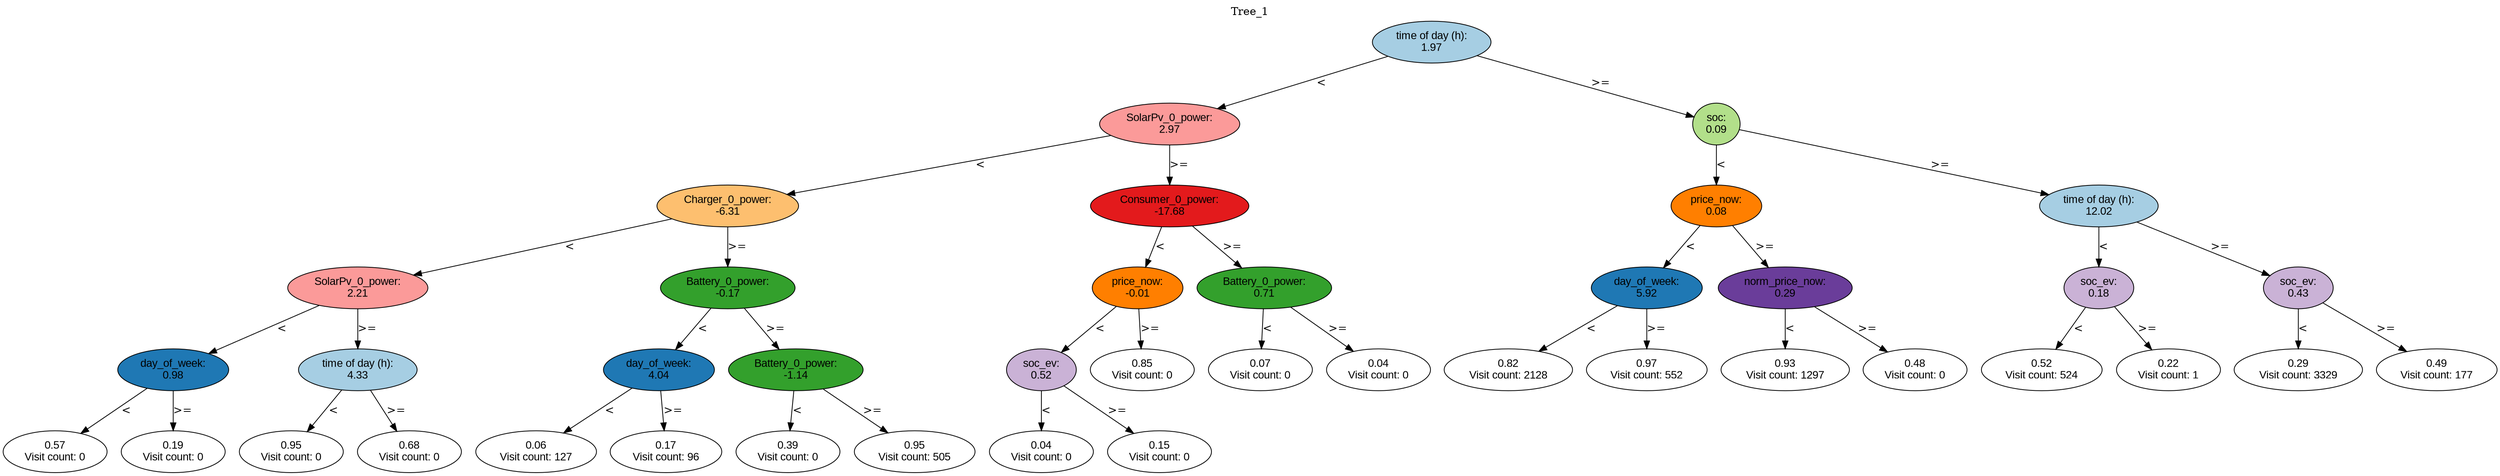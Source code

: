 digraph BST {
    node [fontname="Arial" style=filled colorscheme=paired12];
    0 [ label = "time of day (h):
1.97" fillcolor=1];
    1 [ label = "SolarPv_0_power:
2.97" fillcolor=5];
    2 [ label = "Charger_0_power:
-6.31" fillcolor=7];
    3 [ label = "SolarPv_0_power:
2.21" fillcolor=5];
    4 [ label = "day_of_week:
0.98" fillcolor=2];
    5 [ label = "0.57
Visit count: 0" fillcolor=white];
    6 [ label = "0.19
Visit count: 0" fillcolor=white];
    7 [ label = "time of day (h):
4.33" fillcolor=1];
    8 [ label = "0.95
Visit count: 0" fillcolor=white];
    9 [ label = "0.68
Visit count: 0" fillcolor=white];
    10 [ label = "Battery_0_power:
-0.17" fillcolor=4];
    11 [ label = "day_of_week:
4.04" fillcolor=2];
    12 [ label = "0.06
Visit count: 127" fillcolor=white];
    13 [ label = "0.17
Visit count: 96" fillcolor=white];
    14 [ label = "Battery_0_power:
-1.14" fillcolor=4];
    15 [ label = "0.39
Visit count: 0" fillcolor=white];
    16 [ label = "0.95
Visit count: 505" fillcolor=white];
    17 [ label = "Consumer_0_power:
-17.68" fillcolor=6];
    18 [ label = "price_now:
-0.01" fillcolor=8];
    19 [ label = "soc_ev:
0.52" fillcolor=9];
    20 [ label = "0.04
Visit count: 0" fillcolor=white];
    21 [ label = "0.15
Visit count: 0" fillcolor=white];
    22 [ label = "0.85
Visit count: 0" fillcolor=white];
    23 [ label = "Battery_0_power:
0.71" fillcolor=4];
    24 [ label = "0.07
Visit count: 0" fillcolor=white];
    25 [ label = "0.04
Visit count: 0" fillcolor=white];
    26 [ label = "soc:
0.09" fillcolor=3];
    27 [ label = "price_now:
0.08" fillcolor=8];
    28 [ label = "day_of_week:
5.92" fillcolor=2];
    29 [ label = "0.82
Visit count: 2128" fillcolor=white];
    30 [ label = "0.97
Visit count: 552" fillcolor=white];
    31 [ label = "norm_price_now:
0.29" fillcolor=10];
    32 [ label = "0.93
Visit count: 1297" fillcolor=white];
    33 [ label = "0.48
Visit count: 0" fillcolor=white];
    34 [ label = "time of day (h):
12.02" fillcolor=1];
    35 [ label = "soc_ev:
0.18" fillcolor=9];
    36 [ label = "0.52
Visit count: 524" fillcolor=white];
    37 [ label = "0.22
Visit count: 1" fillcolor=white];
    38 [ label = "soc_ev:
0.43" fillcolor=9];
    39 [ label = "0.29
Visit count: 3329" fillcolor=white];
    40 [ label = "0.49
Visit count: 177" fillcolor=white];

    0  -> 1[ label = "<"];
    0  -> 26[ label = ">="];
    1  -> 2[ label = "<"];
    1  -> 17[ label = ">="];
    2  -> 3[ label = "<"];
    2  -> 10[ label = ">="];
    3  -> 4[ label = "<"];
    3  -> 7[ label = ">="];
    4  -> 5[ label = "<"];
    4  -> 6[ label = ">="];
    7  -> 8[ label = "<"];
    7  -> 9[ label = ">="];
    10  -> 11[ label = "<"];
    10  -> 14[ label = ">="];
    11  -> 12[ label = "<"];
    11  -> 13[ label = ">="];
    14  -> 15[ label = "<"];
    14  -> 16[ label = ">="];
    17  -> 18[ label = "<"];
    17  -> 23[ label = ">="];
    18  -> 19[ label = "<"];
    18  -> 22[ label = ">="];
    19  -> 20[ label = "<"];
    19  -> 21[ label = ">="];
    23  -> 24[ label = "<"];
    23  -> 25[ label = ">="];
    26  -> 27[ label = "<"];
    26  -> 34[ label = ">="];
    27  -> 28[ label = "<"];
    27  -> 31[ label = ">="];
    28  -> 29[ label = "<"];
    28  -> 30[ label = ">="];
    31  -> 32[ label = "<"];
    31  -> 33[ label = ">="];
    34  -> 35[ label = "<"];
    34  -> 38[ label = ">="];
    35  -> 36[ label = "<"];
    35  -> 37[ label = ">="];
    38  -> 39[ label = "<"];
    38  -> 40[ label = ">="];

    labelloc="t";
    label="Tree_1";
}